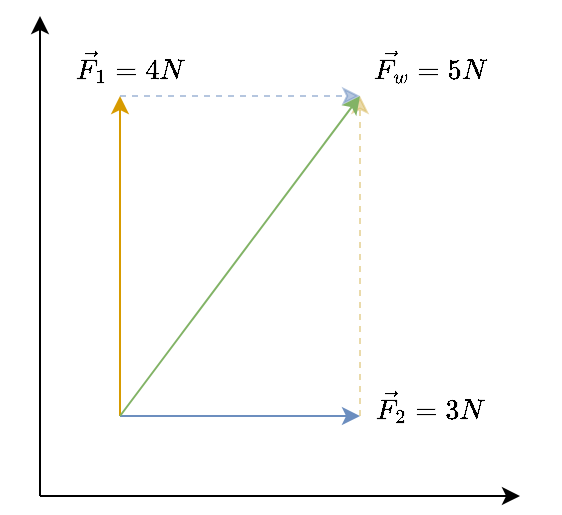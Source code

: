 <mxfile>
    <diagram name="Page-1" id="t9GAb4h0Y-l-Dv9UU4pp">
        <mxGraphModel dx="2181" dy="949" grid="1" gridSize="10" guides="1" tooltips="1" connect="1" arrows="1" fold="1" page="1" pageScale="1" pageWidth="850" pageHeight="1100" math="1" shadow="0">
            <root>
                <mxCell id="0"/>
                <mxCell id="1" parent="0"/>
                <mxCell id="cgs2m7AthluKoGEdnqwI-2" value="" style="endArrow=classic;html=1;rounded=0;" parent="1" edge="1">
                    <mxGeometry width="50" height="50" relative="1" as="geometry">
                        <mxPoint x="40" y="280" as="sourcePoint"/>
                        <mxPoint x="40" y="40" as="targetPoint"/>
                    </mxGeometry>
                </mxCell>
                <mxCell id="cgs2m7AthluKoGEdnqwI-3" value="" style="endArrow=classic;html=1;rounded=0;" parent="1" edge="1">
                    <mxGeometry width="50" height="50" relative="1" as="geometry">
                        <mxPoint x="40" y="280" as="sourcePoint"/>
                        <mxPoint x="280" y="280" as="targetPoint"/>
                    </mxGeometry>
                </mxCell>
                <mxCell id="cgs2m7AthluKoGEdnqwI-4" value="" style="endArrow=classic;html=1;rounded=0;fillColor=#dae8fc;strokeColor=#6c8ebf;" parent="1" edge="1">
                    <mxGeometry width="50" height="50" relative="1" as="geometry">
                        <mxPoint x="80" y="240" as="sourcePoint"/>
                        <mxPoint x="200" y="240" as="targetPoint"/>
                    </mxGeometry>
                </mxCell>
                <mxCell id="cgs2m7AthluKoGEdnqwI-5" value="" style="endArrow=classic;html=1;rounded=0;fillColor=#ffe6cc;strokeColor=#d79b00;" parent="1" edge="1">
                    <mxGeometry width="50" height="50" relative="1" as="geometry">
                        <mxPoint x="80" y="240" as="sourcePoint"/>
                        <mxPoint x="80" y="80" as="targetPoint"/>
                    </mxGeometry>
                </mxCell>
                <mxCell id="cgs2m7AthluKoGEdnqwI-6" value="" style="endArrow=classic;html=1;rounded=0;dashed=1;opacity=50;fillColor=#dae8fc;strokeColor=#6c8ebf;" parent="1" edge="1">
                    <mxGeometry width="50" height="50" relative="1" as="geometry">
                        <mxPoint x="80" y="80" as="sourcePoint"/>
                        <mxPoint x="200" y="80" as="targetPoint"/>
                    </mxGeometry>
                </mxCell>
                <mxCell id="cgs2m7AthluKoGEdnqwI-7" value="" style="endArrow=classic;html=1;rounded=0;dashed=1;targetPerimeterSpacing=0;endSize=6;opacity=50;fillColor=#fff2cc;strokeColor=#d6b656;" parent="1" edge="1">
                    <mxGeometry width="50" height="50" relative="1" as="geometry">
                        <mxPoint x="200" y="240" as="sourcePoint"/>
                        <mxPoint x="200" y="80" as="targetPoint"/>
                    </mxGeometry>
                </mxCell>
                <mxCell id="cgs2m7AthluKoGEdnqwI-8" value="" style="endArrow=classic;html=1;rounded=0;fillColor=#d5e8d4;strokeColor=#82b366;" parent="1" edge="1">
                    <mxGeometry width="50" height="50" relative="1" as="geometry">
                        <mxPoint x="80" y="240" as="sourcePoint"/>
                        <mxPoint x="200" y="80" as="targetPoint"/>
                    </mxGeometry>
                </mxCell>
                <mxCell id="cgs2m7AthluKoGEdnqwI-13" value="$$\vec{F_1} = 4N$$" style="text;html=1;align=center;verticalAlign=middle;resizable=0;points=[];autosize=1;strokeColor=none;fillColor=none;" parent="1" vertex="1">
                    <mxGeometry x="20" y="50" width="130" height="30" as="geometry"/>
                </mxCell>
                <mxCell id="cgs2m7AthluKoGEdnqwI-14" value="$$\vec{F_2} = 3N$$" style="text;html=1;align=center;verticalAlign=middle;resizable=0;points=[];autosize=1;strokeColor=none;fillColor=none;" parent="1" vertex="1">
                    <mxGeometry x="170" y="220" width="130" height="30" as="geometry"/>
                </mxCell>
                <mxCell id="cgs2m7AthluKoGEdnqwI-15" value="$$\vec{F_w} = 5N$$" style="text;html=1;align=center;verticalAlign=middle;resizable=0;points=[];autosize=1;strokeColor=none;fillColor=none;" parent="1" vertex="1">
                    <mxGeometry x="170" y="50" width="130" height="30" as="geometry"/>
                </mxCell>
            </root>
        </mxGraphModel>
    </diagram>
</mxfile>
